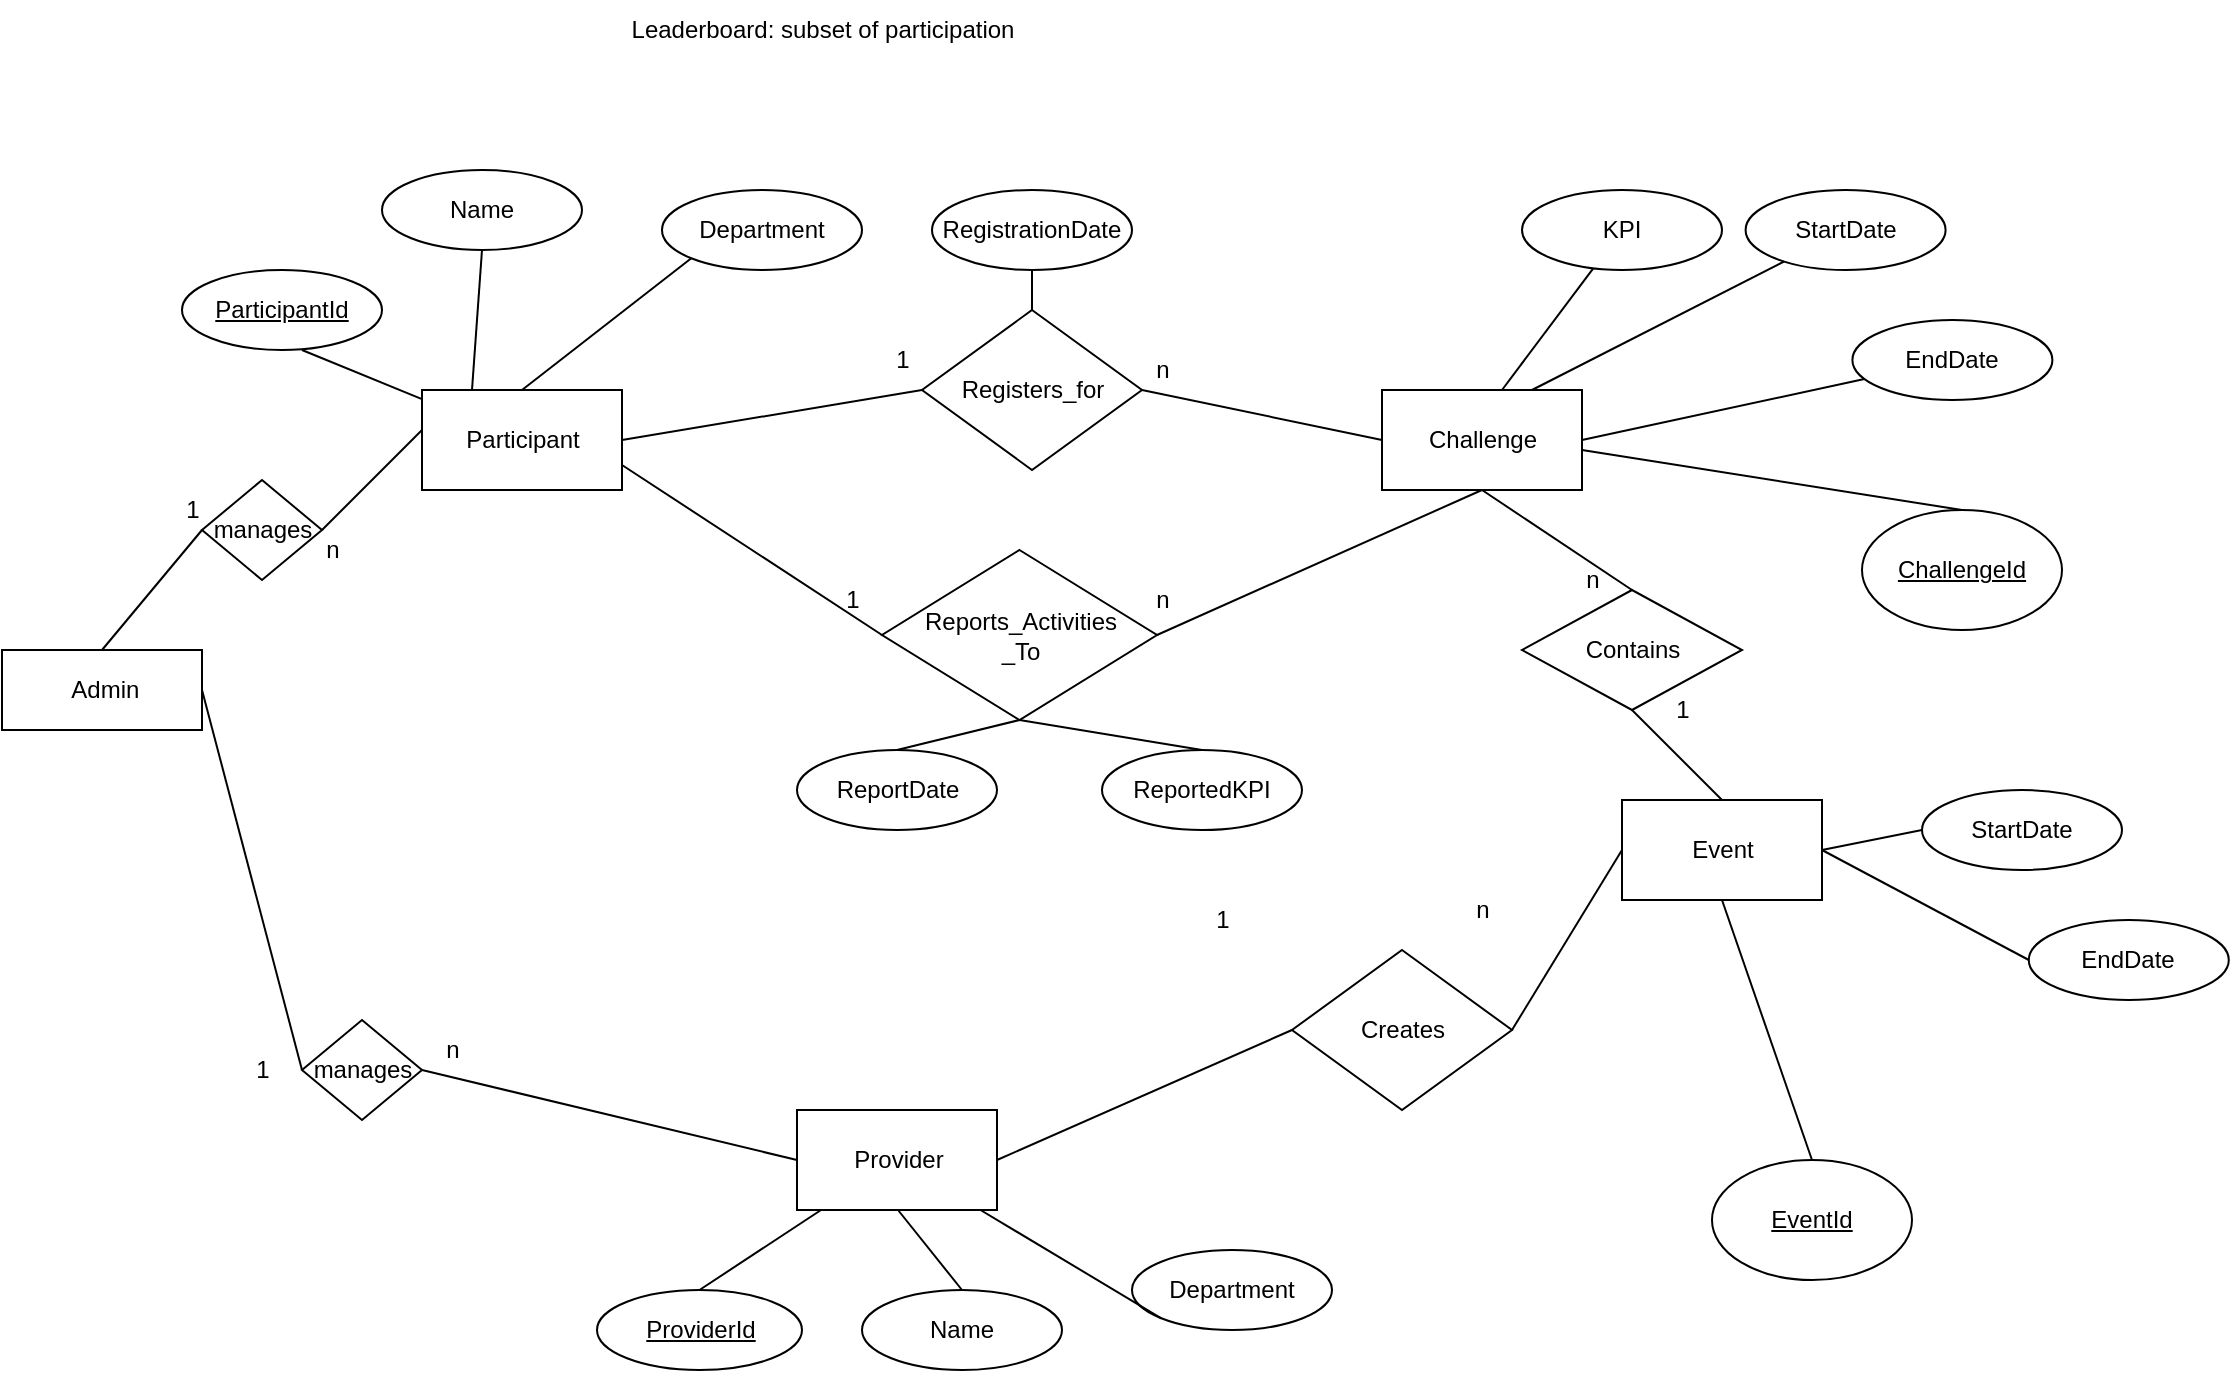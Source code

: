<mxfile version="20.6.2" type="github"><diagram name="Page-1" id="e56a1550-8fbb-45ad-956c-1786394a9013"><mxGraphModel dx="1654" dy="925" grid="1" gridSize="10" guides="1" tooltips="1" connect="1" arrows="1" fold="1" page="1" pageScale="1" pageWidth="1100" pageHeight="850" background="none" math="0" shadow="0"><root><mxCell id="0"/><mxCell id="1" parent="0"/><mxCell id="AXBAC4ZiK1tPnAUQ_2hN-27" value="Participant" style="html=1;dashed=0;whitespace=wrap;" vertex="1" parent="1"><mxGeometry x="230" y="330" width="100" height="50" as="geometry"/></mxCell><mxCell id="AXBAC4ZiK1tPnAUQ_2hN-28" value="ParticipantId" style="ellipse;whiteSpace=wrap;html=1;align=center;fontStyle=4;" vertex="1" parent="1"><mxGeometry x="110" y="270" width="100" height="40" as="geometry"/></mxCell><mxCell id="AXBAC4ZiK1tPnAUQ_2hN-30" value="Name" style="ellipse;whiteSpace=wrap;html=1;align=center;" vertex="1" parent="1"><mxGeometry x="210" y="220" width="100" height="40" as="geometry"/></mxCell><mxCell id="AXBAC4ZiK1tPnAUQ_2hN-32" value="Department" style="ellipse;whiteSpace=wrap;html=1;align=center;" vertex="1" parent="1"><mxGeometry x="350" y="230" width="100" height="40" as="geometry"/></mxCell><mxCell id="AXBAC4ZiK1tPnAUQ_2hN-33" value="Registers_for" style="shape=rhombus;html=1;dashed=0;whitespace=wrap;perimeter=rhombusPerimeter;" vertex="1" parent="1"><mxGeometry x="480" y="290" width="110" height="80" as="geometry"/></mxCell><mxCell id="AXBAC4ZiK1tPnAUQ_2hN-40" value="" style="endArrow=none;html=1;rounded=0;" edge="1" parent="1" target="AXBAC4ZiK1tPnAUQ_2hN-27"><mxGeometry width="50" height="50" relative="1" as="geometry"><mxPoint x="170" y="310" as="sourcePoint"/><mxPoint x="590" y="490" as="targetPoint"/></mxGeometry></mxCell><mxCell id="AXBAC4ZiK1tPnAUQ_2hN-41" value="" style="endArrow=none;html=1;rounded=0;entryX=0.25;entryY=0;entryDx=0;entryDy=0;exitX=0.5;exitY=1;exitDx=0;exitDy=0;" edge="1" parent="1" source="AXBAC4ZiK1tPnAUQ_2hN-30" target="AXBAC4ZiK1tPnAUQ_2hN-27"><mxGeometry width="50" height="50" relative="1" as="geometry"><mxPoint x="255" y="250" as="sourcePoint"/><mxPoint x="240" y="344.847" as="targetPoint"/></mxGeometry></mxCell><mxCell id="AXBAC4ZiK1tPnAUQ_2hN-42" value="" style="endArrow=none;html=1;rounded=0;exitX=0;exitY=1;exitDx=0;exitDy=0;" edge="1" parent="1" source="AXBAC4ZiK1tPnAUQ_2hN-32"><mxGeometry width="50" height="50" relative="1" as="geometry"><mxPoint x="257" y="273.36" as="sourcePoint"/><mxPoint x="280" y="330" as="targetPoint"/></mxGeometry></mxCell><mxCell id="AXBAC4ZiK1tPnAUQ_2hN-43" value="" style="endArrow=none;html=1;rounded=0;exitX=0;exitY=0.5;exitDx=0;exitDy=0;entryX=1;entryY=0.5;entryDx=0;entryDy=0;" edge="1" parent="1" source="AXBAC4ZiK1tPnAUQ_2hN-33" target="AXBAC4ZiK1tPnAUQ_2hN-27"><mxGeometry width="50" height="50" relative="1" as="geometry"><mxPoint x="374.854" y="274.226" as="sourcePoint"/><mxPoint x="290" y="340" as="targetPoint"/></mxGeometry></mxCell><mxCell id="AXBAC4ZiK1tPnAUQ_2hN-44" value="1" style="text;html=1;align=center;verticalAlign=middle;resizable=0;points=[];autosize=1;strokeColor=none;fillColor=none;" vertex="1" parent="1"><mxGeometry x="455" y="300" width="30" height="30" as="geometry"/></mxCell><mxCell id="AXBAC4ZiK1tPnAUQ_2hN-45" value="" style="endArrow=none;html=1;rounded=0;entryX=1;entryY=0.5;entryDx=0;entryDy=0;" edge="1" parent="1" target="AXBAC4ZiK1tPnAUQ_2hN-33"><mxGeometry width="50" height="50" relative="1" as="geometry"><mxPoint x="710" y="355" as="sourcePoint"/><mxPoint x="340" y="365" as="targetPoint"/></mxGeometry></mxCell><mxCell id="AXBAC4ZiK1tPnAUQ_2hN-46" value="n" style="text;html=1;align=center;verticalAlign=middle;resizable=0;points=[];autosize=1;strokeColor=none;fillColor=none;" vertex="1" parent="1"><mxGeometry x="585" y="305" width="30" height="30" as="geometry"/></mxCell><mxCell id="AXBAC4ZiK1tPnAUQ_2hN-48" value="Challenge" style="html=1;dashed=0;whitespace=wrap;" vertex="1" parent="1"><mxGeometry x="710" y="330" width="100" height="50" as="geometry"/></mxCell><mxCell id="AXBAC4ZiK1tPnAUQ_2hN-49" value="ChallengeId" style="ellipse;whiteSpace=wrap;html=1;align=center;fontStyle=4;" vertex="1" parent="1"><mxGeometry x="950" y="390" width="100" height="60" as="geometry"/></mxCell><mxCell id="AXBAC4ZiK1tPnAUQ_2hN-50" value="KPI" style="ellipse;whiteSpace=wrap;html=1;align=center;" vertex="1" parent="1"><mxGeometry x="780" y="230" width="100" height="40" as="geometry"/></mxCell><mxCell id="AXBAC4ZiK1tPnAUQ_2hN-52" value="" style="endArrow=none;html=1;rounded=0;entryX=0.5;entryY=0;entryDx=0;entryDy=0;" edge="1" parent="1" target="AXBAC4ZiK1tPnAUQ_2hN-49"><mxGeometry width="50" height="50" relative="1" as="geometry"><mxPoint x="810" y="360" as="sourcePoint"/><mxPoint x="590" y="490" as="targetPoint"/></mxGeometry></mxCell><mxCell id="AXBAC4ZiK1tPnAUQ_2hN-53" value="" style="endArrow=none;html=1;rounded=0;" edge="1" parent="1" target="AXBAC4ZiK1tPnAUQ_2hN-50"><mxGeometry width="50" height="50" relative="1" as="geometry"><mxPoint x="770" y="330" as="sourcePoint"/><mxPoint x="710" y="280" as="targetPoint"/></mxGeometry></mxCell><mxCell id="AXBAC4ZiK1tPnAUQ_2hN-54" value="StartDate" style="ellipse;whiteSpace=wrap;html=1;align=center;" vertex="1" parent="1"><mxGeometry x="891.8" y="230" width="100" height="40" as="geometry"/></mxCell><mxCell id="AXBAC4ZiK1tPnAUQ_2hN-55" value="" style="endArrow=none;html=1;rounded=0;exitX=0.75;exitY=0;exitDx=0;exitDy=0;" edge="1" parent="1" target="AXBAC4ZiK1tPnAUQ_2hN-54" source="AXBAC4ZiK1tPnAUQ_2hN-48"><mxGeometry width="50" height="50" relative="1" as="geometry"><mxPoint x="880" y="326.9" as="sourcePoint"/><mxPoint x="821.8" y="280" as="targetPoint"/></mxGeometry></mxCell><mxCell id="AXBAC4ZiK1tPnAUQ_2hN-56" value="EndDate" style="ellipse;whiteSpace=wrap;html=1;align=center;" vertex="1" parent="1"><mxGeometry x="945.2" y="295" width="100" height="40" as="geometry"/></mxCell><mxCell id="AXBAC4ZiK1tPnAUQ_2hN-57" value="" style="endArrow=none;html=1;rounded=0;exitX=1;exitY=0.5;exitDx=0;exitDy=0;" edge="1" parent="1" target="AXBAC4ZiK1tPnAUQ_2hN-56" source="AXBAC4ZiK1tPnAUQ_2hN-48"><mxGeometry width="50" height="50" relative="1" as="geometry"><mxPoint x="838.4" y="395" as="sourcePoint"/><mxPoint x="875.2" y="345" as="targetPoint"/></mxGeometry></mxCell><mxCell id="AXBAC4ZiK1tPnAUQ_2hN-67" value="Creates" style="shape=rhombus;html=1;dashed=0;whitespace=wrap;perimeter=rhombusPerimeter;" vertex="1" parent="1"><mxGeometry x="665" y="610" width="110" height="80" as="geometry"/></mxCell><mxCell id="AXBAC4ZiK1tPnAUQ_2hN-69" value="1" style="text;html=1;align=center;verticalAlign=middle;resizable=0;points=[];autosize=1;strokeColor=none;fillColor=none;" vertex="1" parent="1"><mxGeometry x="615" y="580" width="30" height="30" as="geometry"/></mxCell><mxCell id="AXBAC4ZiK1tPnAUQ_2hN-71" value="n" style="text;html=1;align=center;verticalAlign=middle;resizable=0;points=[];autosize=1;strokeColor=none;fillColor=none;" vertex="1" parent="1"><mxGeometry x="745" y="575" width="30" height="30" as="geometry"/></mxCell><mxCell id="AXBAC4ZiK1tPnAUQ_2hN-72" value="Leaderboard: subset of participation" style="text;html=1;align=center;verticalAlign=middle;resizable=0;points=[];autosize=1;strokeColor=none;fillColor=none;" vertex="1" parent="1"><mxGeometry x="325" y="135" width="210" height="30" as="geometry"/></mxCell><mxCell id="AXBAC4ZiK1tPnAUQ_2hN-73" value="RegistrationDate" style="ellipse;whiteSpace=wrap;html=1;align=center;" vertex="1" parent="1"><mxGeometry x="485" y="230" width="100" height="40" as="geometry"/></mxCell><mxCell id="AXBAC4ZiK1tPnAUQ_2hN-74" value="" style="endArrow=none;html=1;rounded=0;exitX=0.5;exitY=0;exitDx=0;exitDy=0;entryX=0.5;entryY=1;entryDx=0;entryDy=0;" edge="1" parent="1" source="AXBAC4ZiK1tPnAUQ_2hN-33" target="AXBAC4ZiK1tPnAUQ_2hN-73"><mxGeometry width="50" height="50" relative="1" as="geometry"><mxPoint x="555" y="295" as="sourcePoint"/><mxPoint x="420" y="295" as="targetPoint"/></mxGeometry></mxCell><mxCell id="AXBAC4ZiK1tPnAUQ_2hN-88" value="Provider" style="html=1;dashed=0;whitespace=wrap;" vertex="1" parent="1"><mxGeometry x="417.5" y="690" width="100" height="50" as="geometry"/></mxCell><mxCell id="AXBAC4ZiK1tPnAUQ_2hN-89" value="ProviderId" style="ellipse;whiteSpace=wrap;html=1;align=center;fontStyle=4;" vertex="1" parent="1"><mxGeometry x="317.5" y="780" width="102.5" height="40" as="geometry"/></mxCell><mxCell id="AXBAC4ZiK1tPnAUQ_2hN-90" value="Name" style="ellipse;whiteSpace=wrap;html=1;align=center;" vertex="1" parent="1"><mxGeometry x="450" y="780" width="100" height="40" as="geometry"/></mxCell><mxCell id="AXBAC4ZiK1tPnAUQ_2hN-91" value="Department" style="ellipse;whiteSpace=wrap;html=1;align=center;" vertex="1" parent="1"><mxGeometry x="585" y="760" width="100" height="40" as="geometry"/></mxCell><mxCell id="AXBAC4ZiK1tPnAUQ_2hN-92" value="" style="endArrow=none;html=1;rounded=0;exitX=0.5;exitY=0;exitDx=0;exitDy=0;" edge="1" parent="1" target="AXBAC4ZiK1tPnAUQ_2hN-88" source="AXBAC4ZiK1tPnAUQ_2hN-89"><mxGeometry width="50" height="50" relative="1" as="geometry"><mxPoint x="340" y="540" as="sourcePoint"/><mxPoint x="767.5" y="695" as="targetPoint"/></mxGeometry></mxCell><mxCell id="AXBAC4ZiK1tPnAUQ_2hN-93" value="" style="endArrow=none;html=1;rounded=0;exitX=0.5;exitY=0;exitDx=0;exitDy=0;" edge="1" parent="1" source="AXBAC4ZiK1tPnAUQ_2hN-90"><mxGeometry width="50" height="50" relative="1" as="geometry"><mxPoint x="432.5" y="455" as="sourcePoint"/><mxPoint x="468" y="740" as="targetPoint"/></mxGeometry></mxCell><mxCell id="AXBAC4ZiK1tPnAUQ_2hN-94" value="" style="endArrow=none;html=1;rounded=0;exitX=0;exitY=1;exitDx=0;exitDy=0;" edge="1" parent="1" source="AXBAC4ZiK1tPnAUQ_2hN-91" target="AXBAC4ZiK1tPnAUQ_2hN-88"><mxGeometry width="50" height="50" relative="1" as="geometry"><mxPoint x="434.5" y="478.36" as="sourcePoint"/><mxPoint x="457.5" y="535" as="targetPoint"/></mxGeometry></mxCell><mxCell id="AXBAC4ZiK1tPnAUQ_2hN-95" value="" style="endArrow=none;html=1;rounded=0;exitX=0;exitY=0.5;exitDx=0;exitDy=0;entryX=1;entryY=0.5;entryDx=0;entryDy=0;" edge="1" parent="1" target="AXBAC4ZiK1tPnAUQ_2hN-88" source="AXBAC4ZiK1tPnAUQ_2hN-67"><mxGeometry width="50" height="50" relative="1" as="geometry"><mxPoint x="642.5" y="560" as="sourcePoint"/><mxPoint x="467.5" y="545" as="targetPoint"/></mxGeometry></mxCell><mxCell id="AXBAC4ZiK1tPnAUQ_2hN-102" value="Event" style="html=1;dashed=0;whitespace=wrap;" vertex="1" parent="1"><mxGeometry x="830" y="535" width="100" height="50" as="geometry"/></mxCell><mxCell id="AXBAC4ZiK1tPnAUQ_2hN-103" value="Contains" style="shape=rhombus;html=1;dashed=0;whitespace=wrap;perimeter=rhombusPerimeter;" vertex="1" parent="1"><mxGeometry x="780" y="430" width="110" height="60" as="geometry"/></mxCell><mxCell id="AXBAC4ZiK1tPnAUQ_2hN-104" value="" style="endArrow=none;html=1;rounded=0;entryX=0.5;entryY=0;entryDx=0;entryDy=0;exitX=0.5;exitY=1;exitDx=0;exitDy=0;" edge="1" parent="1" source="AXBAC4ZiK1tPnAUQ_2hN-48" target="AXBAC4ZiK1tPnAUQ_2hN-103"><mxGeometry width="50" height="50" relative="1" as="geometry"><mxPoint x="720" y="365" as="sourcePoint"/><mxPoint x="585" y="365" as="targetPoint"/></mxGeometry></mxCell><mxCell id="AXBAC4ZiK1tPnAUQ_2hN-105" value="" style="endArrow=none;html=1;rounded=0;entryX=0.5;entryY=1;entryDx=0;entryDy=0;exitX=0.5;exitY=0;exitDx=0;exitDy=0;" edge="1" parent="1" source="AXBAC4ZiK1tPnAUQ_2hN-102" target="AXBAC4ZiK1tPnAUQ_2hN-103"><mxGeometry width="50" height="50" relative="1" as="geometry"><mxPoint x="770" y="390" as="sourcePoint"/><mxPoint x="845" y="440" as="targetPoint"/></mxGeometry></mxCell><mxCell id="AXBAC4ZiK1tPnAUQ_2hN-106" value="1" style="text;html=1;align=center;verticalAlign=middle;resizable=0;points=[];autosize=1;strokeColor=none;fillColor=none;" vertex="1" parent="1"><mxGeometry x="845" y="475" width="30" height="30" as="geometry"/></mxCell><mxCell id="AXBAC4ZiK1tPnAUQ_2hN-107" value="n" style="text;html=1;align=center;verticalAlign=middle;resizable=0;points=[];autosize=1;strokeColor=none;fillColor=none;" vertex="1" parent="1"><mxGeometry x="800" y="410" width="30" height="30" as="geometry"/></mxCell><mxCell id="AXBAC4ZiK1tPnAUQ_2hN-108" value="" style="endArrow=none;html=1;rounded=0;exitX=0;exitY=0.5;exitDx=0;exitDy=0;entryX=1;entryY=0.5;entryDx=0;entryDy=0;" edge="1" parent="1" source="AXBAC4ZiK1tPnAUQ_2hN-102" target="AXBAC4ZiK1tPnAUQ_2hN-67"><mxGeometry width="50" height="50" relative="1" as="geometry"><mxPoint x="652.5" y="570" as="sourcePoint"/><mxPoint x="517.5" y="570" as="targetPoint"/></mxGeometry></mxCell><mxCell id="AXBAC4ZiK1tPnAUQ_2hN-109" value="&amp;nbsp;Admin" style="whiteSpace=wrap;html=1;align=center;" vertex="1" parent="1"><mxGeometry x="20" y="460" width="100" height="40" as="geometry"/></mxCell><mxCell id="AXBAC4ZiK1tPnAUQ_2hN-110" value="manages" style="shape=rhombus;html=1;dashed=0;whitespace=wrap;perimeter=rhombusPerimeter;" vertex="1" parent="1"><mxGeometry x="170" y="645" width="60" height="50" as="geometry"/></mxCell><mxCell id="AXBAC4ZiK1tPnAUQ_2hN-112" value="manages" style="shape=rhombus;html=1;dashed=0;whitespace=wrap;perimeter=rhombusPerimeter;" vertex="1" parent="1"><mxGeometry x="120" y="375" width="60" height="50" as="geometry"/></mxCell><mxCell id="AXBAC4ZiK1tPnAUQ_2hN-113" value="" style="endArrow=none;html=1;rounded=0;exitX=1;exitY=0.5;exitDx=0;exitDy=0;" edge="1" parent="1" source="AXBAC4ZiK1tPnAUQ_2hN-112"><mxGeometry width="50" height="50" relative="1" as="geometry"><mxPoint x="180" y="320" as="sourcePoint"/><mxPoint x="230" y="350" as="targetPoint"/></mxGeometry></mxCell><mxCell id="AXBAC4ZiK1tPnAUQ_2hN-114" value="" style="endArrow=none;html=1;rounded=0;exitX=0.5;exitY=0;exitDx=0;exitDy=0;entryX=0;entryY=0.5;entryDx=0;entryDy=0;" edge="1" parent="1" source="AXBAC4ZiK1tPnAUQ_2hN-109" target="AXBAC4ZiK1tPnAUQ_2hN-112"><mxGeometry width="50" height="50" relative="1" as="geometry"><mxPoint x="190" y="330" as="sourcePoint"/><mxPoint x="250" y="354.545" as="targetPoint"/></mxGeometry></mxCell><mxCell id="AXBAC4ZiK1tPnAUQ_2hN-115" value="" style="endArrow=none;html=1;rounded=0;exitX=1;exitY=0.5;exitDx=0;exitDy=0;entryX=0;entryY=0.5;entryDx=0;entryDy=0;" edge="1" parent="1" source="AXBAC4ZiK1tPnAUQ_2hN-109" target="AXBAC4ZiK1tPnAUQ_2hN-110"><mxGeometry width="50" height="50" relative="1" as="geometry"><mxPoint x="200" y="340" as="sourcePoint"/><mxPoint x="260" y="364.545" as="targetPoint"/></mxGeometry></mxCell><mxCell id="AXBAC4ZiK1tPnAUQ_2hN-116" value="" style="endArrow=none;html=1;rounded=0;exitX=1;exitY=0.5;exitDx=0;exitDy=0;entryX=0;entryY=0.5;entryDx=0;entryDy=0;" edge="1" parent="1" source="AXBAC4ZiK1tPnAUQ_2hN-110" target="AXBAC4ZiK1tPnAUQ_2hN-88"><mxGeometry width="50" height="50" relative="1" as="geometry"><mxPoint x="210" y="350" as="sourcePoint"/><mxPoint x="270" y="374.545" as="targetPoint"/></mxGeometry></mxCell><mxCell id="AXBAC4ZiK1tPnAUQ_2hN-117" value="EventId" style="ellipse;whiteSpace=wrap;html=1;align=center;fontStyle=4;" vertex="1" parent="1"><mxGeometry x="875" y="715" width="100" height="60" as="geometry"/></mxCell><mxCell id="AXBAC4ZiK1tPnAUQ_2hN-118" value="" style="endArrow=none;html=1;rounded=0;entryX=0.5;entryY=0;entryDx=0;entryDy=0;exitX=0.5;exitY=1;exitDx=0;exitDy=0;" edge="1" parent="1" target="AXBAC4ZiK1tPnAUQ_2hN-117" source="AXBAC4ZiK1tPnAUQ_2hN-102"><mxGeometry width="50" height="50" relative="1" as="geometry"><mxPoint x="840" y="600.0" as="sourcePoint"/><mxPoint x="515" y="815" as="targetPoint"/></mxGeometry></mxCell><mxCell id="AXBAC4ZiK1tPnAUQ_2hN-120" value="StartDate" style="ellipse;whiteSpace=wrap;html=1;align=center;" vertex="1" parent="1"><mxGeometry x="980" y="530" width="100" height="40" as="geometry"/></mxCell><mxCell id="AXBAC4ZiK1tPnAUQ_2hN-121" value="EndDate" style="ellipse;whiteSpace=wrap;html=1;align=center;" vertex="1" parent="1"><mxGeometry x="1033.4" y="595" width="100" height="40" as="geometry"/></mxCell><mxCell id="AXBAC4ZiK1tPnAUQ_2hN-122" value="" style="endArrow=none;html=1;rounded=0;exitX=1;exitY=0.5;exitDx=0;exitDy=0;entryX=0;entryY=0.5;entryDx=0;entryDy=0;" edge="1" parent="1" source="AXBAC4ZiK1tPnAUQ_2hN-102" target="AXBAC4ZiK1tPnAUQ_2hN-120"><mxGeometry width="50" height="50" relative="1" as="geometry"><mxPoint x="795" y="340" as="sourcePoint"/><mxPoint x="920.991" y="275.752" as="targetPoint"/></mxGeometry></mxCell><mxCell id="AXBAC4ZiK1tPnAUQ_2hN-123" value="" style="endArrow=none;html=1;rounded=0;exitX=1;exitY=0.5;exitDx=0;exitDy=0;entryX=0;entryY=0.5;entryDx=0;entryDy=0;" edge="1" parent="1" source="AXBAC4ZiK1tPnAUQ_2hN-102" target="AXBAC4ZiK1tPnAUQ_2hN-121"><mxGeometry width="50" height="50" relative="1" as="geometry"><mxPoint x="805" y="350" as="sourcePoint"/><mxPoint x="930.991" y="285.752" as="targetPoint"/></mxGeometry></mxCell><mxCell id="AXBAC4ZiK1tPnAUQ_2hN-124" value="Reports_Activities&lt;br&gt;_To" style="shape=rhombus;html=1;dashed=0;whitespace=wrap;perimeter=rhombusPerimeter;" vertex="1" parent="1"><mxGeometry x="460" y="410" width="137.5" height="85" as="geometry"/></mxCell><mxCell id="AXBAC4ZiK1tPnAUQ_2hN-125" value="" style="endArrow=none;html=1;rounded=0;exitX=0;exitY=0.5;exitDx=0;exitDy=0;entryX=1;entryY=0.75;entryDx=0;entryDy=0;" edge="1" parent="1" source="AXBAC4ZiK1tPnAUQ_2hN-124" target="AXBAC4ZiK1tPnAUQ_2hN-27"><mxGeometry width="50" height="50" relative="1" as="geometry"><mxPoint x="490" y="340" as="sourcePoint"/><mxPoint x="340" y="365" as="targetPoint"/></mxGeometry></mxCell><mxCell id="AXBAC4ZiK1tPnAUQ_2hN-126" value="" style="endArrow=none;html=1;rounded=0;exitX=0.5;exitY=1;exitDx=0;exitDy=0;entryX=1;entryY=0.5;entryDx=0;entryDy=0;" edge="1" parent="1" source="AXBAC4ZiK1tPnAUQ_2hN-48" target="AXBAC4ZiK1tPnAUQ_2hN-124"><mxGeometry width="50" height="50" relative="1" as="geometry"><mxPoint x="500" y="350" as="sourcePoint"/><mxPoint x="350" y="375" as="targetPoint"/></mxGeometry></mxCell><mxCell id="AXBAC4ZiK1tPnAUQ_2hN-127" value="ReportDate" style="ellipse;whiteSpace=wrap;html=1;align=center;" vertex="1" parent="1"><mxGeometry x="417.5" y="510" width="100" height="40" as="geometry"/></mxCell><mxCell id="AXBAC4ZiK1tPnAUQ_2hN-128" value="" style="endArrow=none;html=1;rounded=0;exitX=0.5;exitY=1;exitDx=0;exitDy=0;entryX=0.5;entryY=0;entryDx=0;entryDy=0;" edge="1" parent="1" source="AXBAC4ZiK1tPnAUQ_2hN-124" target="AXBAC4ZiK1tPnAUQ_2hN-127"><mxGeometry width="50" height="50" relative="1" as="geometry"><mxPoint x="510" y="360" as="sourcePoint"/><mxPoint x="460" y="500" as="targetPoint"/></mxGeometry></mxCell><mxCell id="AXBAC4ZiK1tPnAUQ_2hN-130" value="ReportedKPI" style="ellipse;whiteSpace=wrap;html=1;align=center;" vertex="1" parent="1"><mxGeometry x="570" y="510" width="100" height="40" as="geometry"/></mxCell><mxCell id="AXBAC4ZiK1tPnAUQ_2hN-131" value="" style="endArrow=none;html=1;rounded=0;exitX=0.5;exitY=0;exitDx=0;exitDy=0;entryX=0.5;entryY=1;entryDx=0;entryDy=0;" edge="1" parent="1" source="AXBAC4ZiK1tPnAUQ_2hN-130" target="AXBAC4ZiK1tPnAUQ_2hN-124"><mxGeometry width="50" height="50" relative="1" as="geometry"><mxPoint x="490" y="462.5" as="sourcePoint"/><mxPoint x="540" y="500" as="targetPoint"/></mxGeometry></mxCell><mxCell id="AXBAC4ZiK1tPnAUQ_2hN-132" value="1" style="text;html=1;align=center;verticalAlign=middle;resizable=0;points=[];autosize=1;strokeColor=none;fillColor=none;" vertex="1" parent="1"><mxGeometry x="430" y="420" width="30" height="30" as="geometry"/></mxCell><mxCell id="AXBAC4ZiK1tPnAUQ_2hN-133" value="n" style="text;html=1;align=center;verticalAlign=middle;resizable=0;points=[];autosize=1;strokeColor=none;fillColor=none;" vertex="1" parent="1"><mxGeometry x="585" y="420" width="30" height="30" as="geometry"/></mxCell><mxCell id="AXBAC4ZiK1tPnAUQ_2hN-134" value="1" style="text;html=1;align=center;verticalAlign=middle;resizable=0;points=[];autosize=1;strokeColor=none;fillColor=none;" vertex="1" parent="1"><mxGeometry x="100" y="375" width="30" height="30" as="geometry"/></mxCell><mxCell id="AXBAC4ZiK1tPnAUQ_2hN-137" value="n" style="text;html=1;align=center;verticalAlign=middle;resizable=0;points=[];autosize=1;strokeColor=none;fillColor=none;" vertex="1" parent="1"><mxGeometry x="170" y="395" width="30" height="30" as="geometry"/></mxCell><mxCell id="AXBAC4ZiK1tPnAUQ_2hN-138" value="1" style="text;html=1;align=center;verticalAlign=middle;resizable=0;points=[];autosize=1;strokeColor=none;fillColor=none;" vertex="1" parent="1"><mxGeometry x="135" y="655" width="30" height="30" as="geometry"/></mxCell><mxCell id="AXBAC4ZiK1tPnAUQ_2hN-139" value="n" style="text;html=1;align=center;verticalAlign=middle;resizable=0;points=[];autosize=1;strokeColor=none;fillColor=none;" vertex="1" parent="1"><mxGeometry x="230" y="645" width="30" height="30" as="geometry"/></mxCell></root></mxGraphModel></diagram></mxfile>
